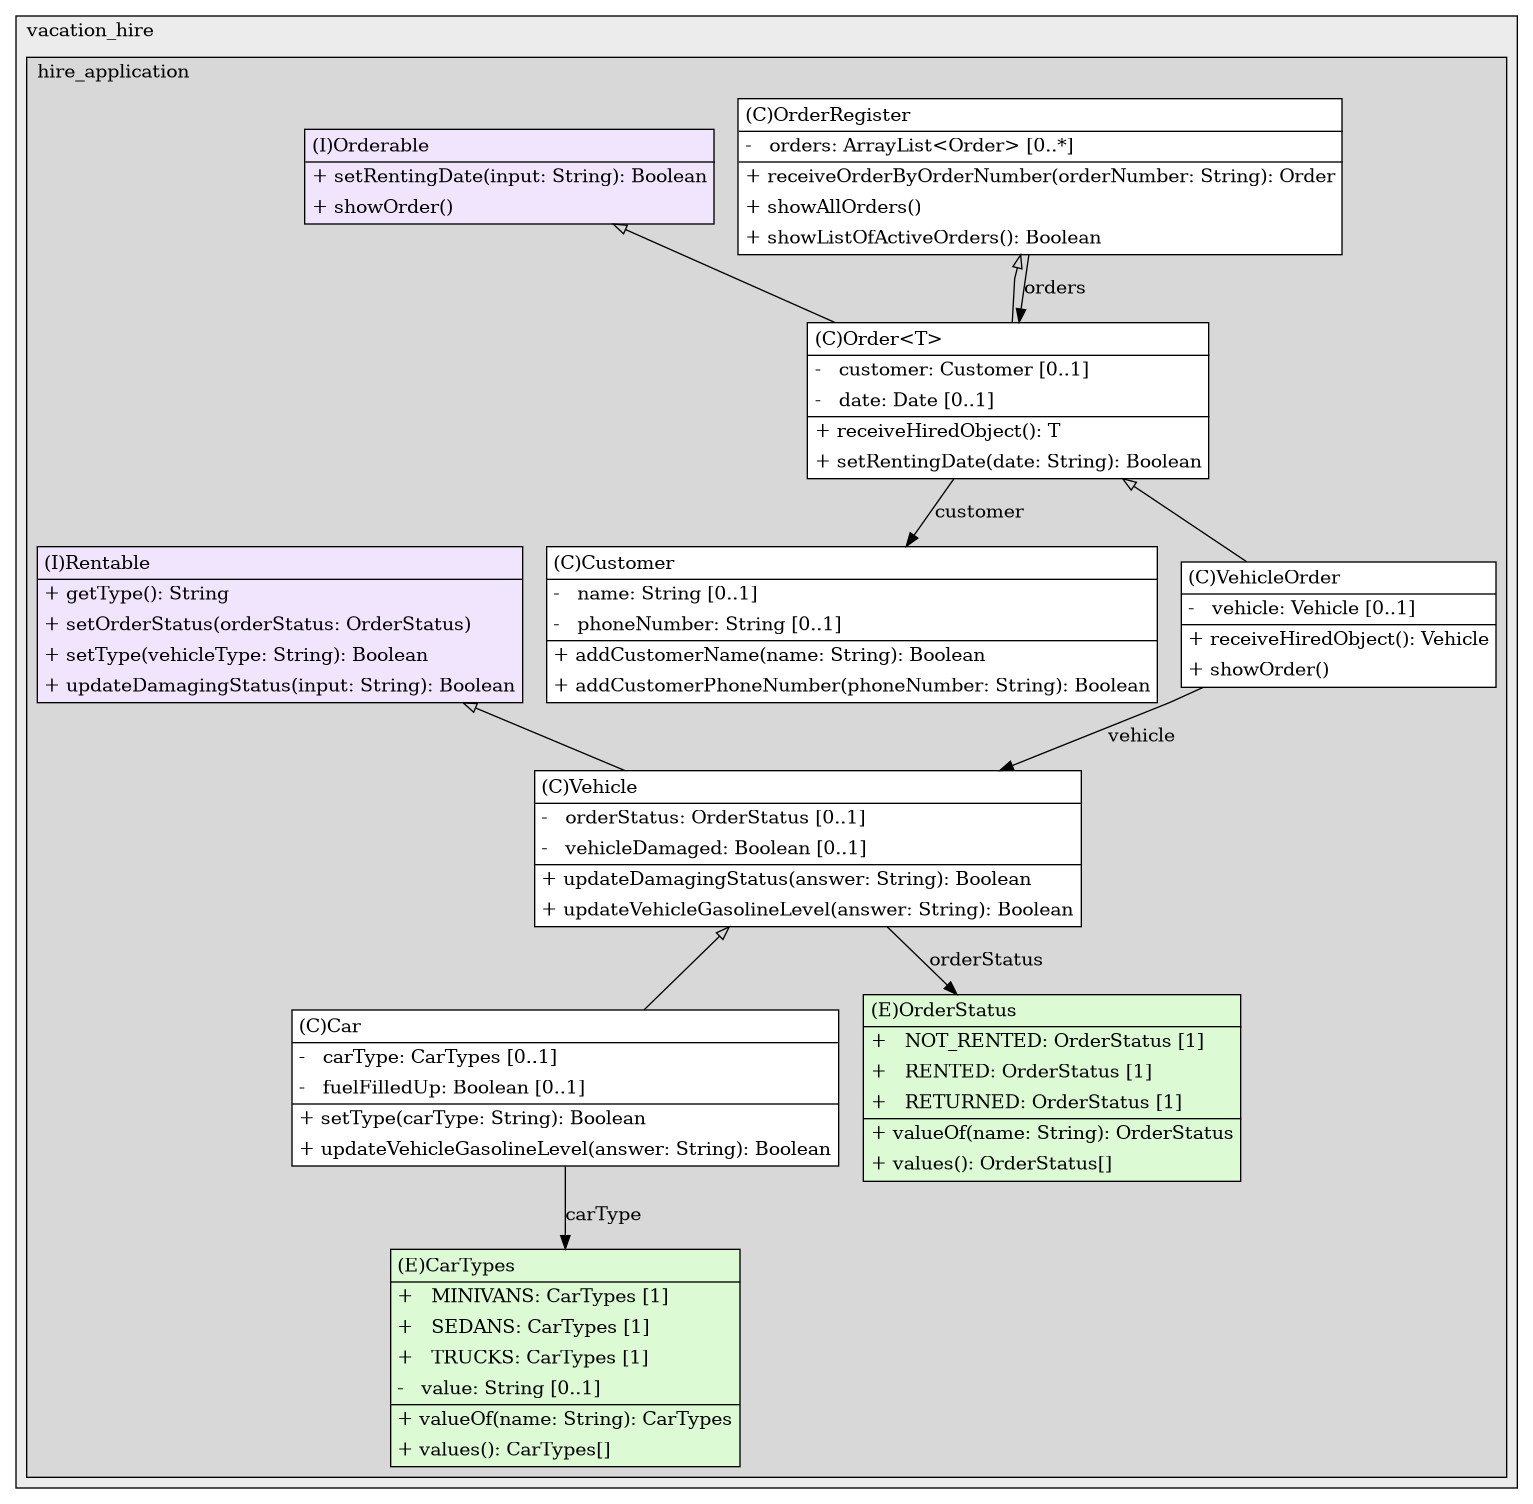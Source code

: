 @startuml

/' diagram meta data start
config=StructureConfiguration;
{
  "projectClassification": {
    "searchMode": "OpenProject", // OpenProject, AllProjects
    "includedProjects": "",
    "pathEndKeywords": "*.impl",
    "isClientPath": "",
    "isClientName": "",
    "isTestPath": "",
    "isTestName": "",
    "isMappingPath": "",
    "isMappingName": "",
    "isDataAccessPath": "",
    "isDataAccessName": "",
    "isDataStructurePath": "",
    "isDataStructureName": "",
    "isInterfaceStructuresPath": "",
    "isInterfaceStructuresName": "",
    "isEntryPointPath": "",
    "isEntryPointName": ""
  },
  "graphRestriction": {
    "classPackageExcludeFilter": "",
    "classPackageIncludeFilter": "",
    "classNameExcludeFilter": "",
    "classNameIncludeFilter": "",
    "methodNameExcludeFilter": "",
    "methodNameIncludeFilter": "",
    "removeByInheritance": "", // inheritance/annotation based filtering is done in a second step
    "removeByAnnotation": "",
    "removeByClassPackage": "", // cleanup the graph after inheritance/annotation based filtering is done
    "removeByClassName": "",
    "cutMappings": false,
    "cutEnum": true,
    "cutTests": true,
    "cutClient": true,
    "cutDataAccess": false,
    "cutInterfaceStructures": false,
    "cutDataStructures": false,
    "cutGetterAndSetter": true,
    "cutConstructors": true
  },
  "graphTraversal": {
    "forwardDepth": 6,
    "backwardDepth": 6,
    "classPackageExcludeFilter": "",
    "classPackageIncludeFilter": "",
    "classNameExcludeFilter": "",
    "classNameIncludeFilter": "",
    "methodNameExcludeFilter": "",
    "methodNameIncludeFilter": "",
    "hideMappings": false,
    "hideDataStructures": false,
    "hidePrivateMethods": true,
    "hideInterfaceCalls": true, // indirection: implementation -> interface (is hidden) -> implementation
    "onlyShowApplicationEntryPoints": false // root node is included
  },
  "details": {
    "aggregation": "GroupByClass", // ByClass, GroupByClass, None
    "showClassGenericTypes": true,
    "showMethods": true,
    "showMethodParameterNames": true,
    "showMethodParameterTypes": true,
    "showMethodReturnType": true,
    "showPackageLevels": 2,
    "showDetailedClassStructure": true
  },
  "rootClass": "com.vacation_hire.hire_application.entity.Customer"
}
diagram meta data end '/



digraph g {
    rankdir="TB"
    splines=polyline
    

'nodes 
subgraph cluster_2051782422 { 
   	label=vacation_hire
	labeljust=l
	fillcolor="#ececec"
	style=filled
   
   subgraph cluster_353300573 { 
   	label=hire_application
	labeljust=l
	fillcolor="#d8d8d8"
	style=filled
   
   Customer70935527[
	label=<<TABLE BORDER="1" CELLBORDER="0" CELLPADDING="4" CELLSPACING="0">
<TR><TD ALIGN="LEFT" >(C)Customer</TD></TR>
<HR/>
<TR><TD ALIGN="LEFT" >-   name: String [0..1]</TD></TR>
<TR><TD ALIGN="LEFT" >-   phoneNumber: String [0..1]</TD></TR>
<HR/>
<TR><TD ALIGN="LEFT" >+ addCustomerName(name: String): Boolean</TD></TR>
<TR><TD ALIGN="LEFT" >+ addCustomerPhoneNumber(phoneNumber: String): Boolean</TD></TR>
</TABLE>>
	style=filled
	margin=0
	shape=plaintext
	fillcolor="#FFFFFF"
];

Order70935527[
	label=<<TABLE BORDER="1" CELLBORDER="0" CELLPADDING="4" CELLSPACING="0">
<TR><TD ALIGN="LEFT" >(C)Order&lt;T&gt;</TD></TR>
<HR/>
<TR><TD ALIGN="LEFT" >-   customer: Customer [0..1]</TD></TR>
<TR><TD ALIGN="LEFT" >-   date: Date [0..1]</TD></TR>
<HR/>
<TR><TD ALIGN="LEFT" >+ receiveHiredObject(): T</TD></TR>
<TR><TD ALIGN="LEFT" >+ setRentingDate(date: String): Boolean</TD></TR>
</TABLE>>
	style=filled
	margin=0
	shape=plaintext
	fillcolor="#FFFFFF"
];

OrderRegister70935527[
	label=<<TABLE BORDER="1" CELLBORDER="0" CELLPADDING="4" CELLSPACING="0">
<TR><TD ALIGN="LEFT" >(C)OrderRegister</TD></TR>
<HR/>
<TR><TD ALIGN="LEFT" >-   orders: ArrayList&lt;Order&gt; [0..*]</TD></TR>
<HR/>
<TR><TD ALIGN="LEFT" >+ receiveOrderByOrderNumber(orderNumber: String): Order</TD></TR>
<TR><TD ALIGN="LEFT" >+ showAllOrders()</TD></TR>
<TR><TD ALIGN="LEFT" >+ showListOfActiveOrders(): Boolean</TD></TR>
</TABLE>>
	style=filled
	margin=0
	shape=plaintext
	fillcolor="#FFFFFF"
];

Vehicle70935527[
	label=<<TABLE BORDER="1" CELLBORDER="0" CELLPADDING="4" CELLSPACING="0">
<TR><TD ALIGN="LEFT" >(C)Vehicle</TD></TR>
<HR/>
<TR><TD ALIGN="LEFT" >-   orderStatus: OrderStatus [0..1]</TD></TR>
<TR><TD ALIGN="LEFT" >-   vehicleDamaged: Boolean [0..1]</TD></TR>
<HR/>
<TR><TD ALIGN="LEFT" >+ updateDamagingStatus(answer: String): Boolean</TD></TR>
<TR><TD ALIGN="LEFT" >+ updateVehicleGasolineLevel(answer: String): Boolean</TD></TR>
</TABLE>>
	style=filled
	margin=0
	shape=plaintext
	fillcolor="#FFFFFF"
];

CarTypes967542002[
	label=<<TABLE BORDER="1" CELLBORDER="0" CELLPADDING="4" CELLSPACING="0">
<TR><TD ALIGN="LEFT" >(E)CarTypes</TD></TR>
<HR/>
<TR><TD ALIGN="LEFT" >+   MINIVANS: CarTypes [1]</TD></TR>
<TR><TD ALIGN="LEFT" >+   SEDANS: CarTypes [1]</TD></TR>
<TR><TD ALIGN="LEFT" >+   TRUCKS: CarTypes [1]</TD></TR>
<TR><TD ALIGN="LEFT" >-   value: String [0..1]</TD></TR>
<HR/>
<TR><TD ALIGN="LEFT" >+ valueOf(name: String): CarTypes</TD></TR>
<TR><TD ALIGN="LEFT" >+ values(): CarTypes[]</TD></TR>
</TABLE>>
	style=filled
	margin=0
	shape=plaintext
	fillcolor="#DCFBD5"
];

   Car241457390[
	label=<<TABLE BORDER="1" CELLBORDER="0" CELLPADDING="4" CELLSPACING="0">
<TR><TD ALIGN="LEFT" >(C)Car</TD></TR>
<HR/>
<TR><TD ALIGN="LEFT" >-   carType: CarTypes [0..1]</TD></TR>
<TR><TD ALIGN="LEFT" >-   fuelFilledUp: Boolean [0..1]</TD></TR>
<HR/>
<TR><TD ALIGN="LEFT" >+ setType(carType: String): Boolean</TD></TR>
<TR><TD ALIGN="LEFT" >+ updateVehicleGasolineLevel(answer: String): Boolean</TD></TR>
</TABLE>>
	style=filled
	margin=0
	shape=plaintext
	fillcolor="#FFFFFF"
];

VehicleOrder70935527[
	label=<<TABLE BORDER="1" CELLBORDER="0" CELLPADDING="4" CELLSPACING="0">
<TR><TD ALIGN="LEFT" >(C)VehicleOrder</TD></TR>
<HR/>
<TR><TD ALIGN="LEFT" >-   vehicle: Vehicle [0..1]</TD></TR>
<HR/>
<TR><TD ALIGN="LEFT" >+ receiveHiredObject(): Vehicle</TD></TR>
<TR><TD ALIGN="LEFT" >+ showOrder()</TD></TR>
</TABLE>>
	style=filled
	margin=0
	shape=plaintext
	fillcolor="#FFFFFF"
];

OrderStatus967542002[
	label=<<TABLE BORDER="1" CELLBORDER="0" CELLPADDING="4" CELLSPACING="0">
<TR><TD ALIGN="LEFT" >(E)OrderStatus</TD></TR>
<HR/>
<TR><TD ALIGN="LEFT" >+   NOT_RENTED: OrderStatus [1]</TD></TR>
<TR><TD ALIGN="LEFT" >+   RENTED: OrderStatus [1]</TD></TR>
<TR><TD ALIGN="LEFT" >+   RETURNED: OrderStatus [1]</TD></TR>
<HR/>
<TR><TD ALIGN="LEFT" >+ valueOf(name: String): OrderStatus</TD></TR>
<TR><TD ALIGN="LEFT" >+ values(): OrderStatus[]</TD></TR>
</TABLE>>
	style=filled
	margin=0
	shape=plaintext
	fillcolor="#DCFBD5"
];

Orderable942569860[
	label=<<TABLE BORDER="1" CELLBORDER="0" CELLPADDING="4" CELLSPACING="0">
<TR><TD ALIGN="LEFT" >(I)Orderable</TD></TR>
<HR/>
<TR><TD ALIGN="LEFT" >+ setRentingDate(input: String): Boolean</TD></TR>
<TR><TD ALIGN="LEFT" >+ showOrder()</TD></TR>
</TABLE>>
	style=filled
	margin=0
	shape=plaintext
	fillcolor="#F1E5FD"
];

Rentable942569860[
	label=<<TABLE BORDER="1" CELLBORDER="0" CELLPADDING="4" CELLSPACING="0">
<TR><TD ALIGN="LEFT" >(I)Rentable</TD></TR>
<HR/>
<TR><TD ALIGN="LEFT" >+ getType(): String</TD></TR>
<TR><TD ALIGN="LEFT" >+ setOrderStatus(orderStatus: OrderStatus)</TD></TR>
<TR><TD ALIGN="LEFT" >+ setType(vehicleType: String): Boolean</TD></TR>
<TR><TD ALIGN="LEFT" >+ updateDamagingStatus(input: String): Boolean</TD></TR>
</TABLE>>
	style=filled
	margin=0
	shape=plaintext
	fillcolor="#F1E5FD"
];

} 
} 

'edges    
Order70935527 -> Customer70935527[label="customer"];
Order70935527 -> VehicleOrder70935527[arrowhead=none, arrowtail=empty, dir=both];
OrderRegister70935527 -> Order70935527[arrowhead=none, arrowtail=empty, dir=both];
VehicleOrder70935527 -> Vehicle70935527[label="vehicle"];
Vehicle70935527 -> Car241457390[arrowhead=none, arrowtail=empty, dir=both];
Car241457390 -> CarTypes967542002[label="carType"];
Vehicle70935527 -> OrderStatus967542002[label="orderStatus"];
Orderable942569860 -> Order70935527[arrowhead=none, arrowtail=empty, dir=both];
Rentable942569860 -> Vehicle70935527[arrowhead=none, arrowtail=empty, dir=both];
OrderRegister70935527 -> Order70935527[label="orders"];
    
}
@enduml